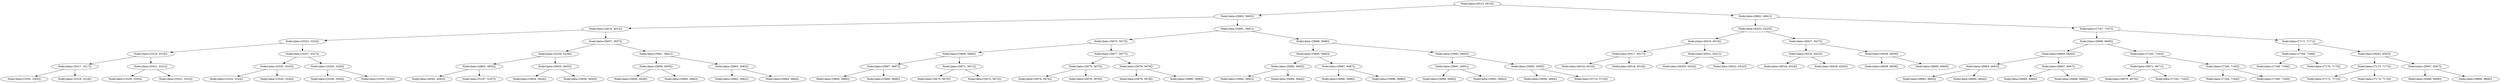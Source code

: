 digraph G{
281649008 [label="Node{data=[6515, 6515]}"]
281649008 -> 25611781
25611781 [label="Node{data=[5665, 5665]}"]
25611781 -> 763328011
763328011 [label="Node{data=[4014, 4014]}"]
763328011 -> 2103627303
2103627303 [label="Node{data=[3323, 3323]}"]
2103627303 -> 554499300
554499300 [label="Node{data=[3319, 3319]}"]
554499300 -> 374208550
374208550 [label="Node{data=[3317, 3317]}"]
374208550 -> 1087642570
1087642570 [label="Node{data=[3305, 3305]}"]
374208550 -> 724366849
724366849 [label="Node{data=[3318, 3318]}"]
554499300 -> 1828836444
1828836444 [label="Node{data=[3321, 3321]}"]
1828836444 -> 351575314
351575314 [label="Node{data=[3320, 3320]}"]
1828836444 -> 1948179981
1948179981 [label="Node{data=[3322, 3322]}"]
2103627303 -> 944677489
944677489 [label="Node{data=[3327, 3327]}"]
944677489 -> 1536045584
1536045584 [label="Node{data=[3325, 3325]}"]
1536045584 -> 1797400702
1797400702 [label="Node{data=[3324, 3324]}"]
1536045584 -> 1775136161
1775136161 [label="Node{data=[3326, 3326]}"]
944677489 -> 618530755
618530755 [label="Node{data=[3329, 3329]}"]
618530755 -> 250265594
250265594 [label="Node{data=[3328, 3328]}"]
618530755 -> 1953568641
1953568641 [label="Node{data=[3330, 3330]}"]
763328011 -> 1850269643
1850269643 [label="Node{data=[5657, 5657]}"]
1850269643 -> 989609438
989609438 [label="Node{data=[5239, 5239]}"]
989609438 -> 1630687252
1630687252 [label="Node{data=[4802, 4802]}"]
1630687252 -> 486772396
486772396 [label="Node{data=[4043, 4043]}"]
1630687252 -> 891137088
891137088 [label="Node{data=[5197, 5197]}"]
989609438 -> 1851028976
1851028976 [label="Node{data=[5655, 5655]}"]
1851028976 -> 487930590
487930590 [label="Node{data=[5654, 5654]}"]
1851028976 -> 484618558
484618558 [label="Node{data=[5656, 5656]}"]
1850269643 -> 1145397582
1145397582 [label="Node{data=[5661, 5661]}"]
1145397582 -> 158562243
158562243 [label="Node{data=[5659, 5659]}"]
158562243 -> 1032093689
1032093689 [label="Node{data=[5658, 5658]}"]
158562243 -> 887509558
887509558 [label="Node{data=[5660, 5660]}"]
1145397582 -> 1531316981
1531316981 [label="Node{data=[5663, 5663]}"]
1531316981 -> 1226421041
1226421041 [label="Node{data=[5662, 5662]}"]
1531316981 -> 1467774556
1467774556 [label="Node{data=[5664, 5664]}"]
25611781 -> 1359866215
1359866215 [label="Node{data=[5681, 5681]}"]
1359866215 -> 989286417
989286417 [label="Node{data=[5673, 5673]}"]
989286417 -> 1056177221
1056177221 [label="Node{data=[5669, 5669]}"]
1056177221 -> 176792401
176792401 [label="Node{data=[5667, 5667]}"]
176792401 -> 888219062
888219062 [label="Node{data=[5666, 5666]}"]
176792401 -> 881237217
881237217 [label="Node{data=[5668, 5668]}"]
1056177221 -> 355880928
355880928 [label="Node{data=[5671, 5671]}"]
355880928 -> 1382217020
1382217020 [label="Node{data=[5670, 5670]}"]
355880928 -> 1870898771
1870898771 [label="Node{data=[5672, 5672]}"]
989286417 -> 1868713686
1868713686 [label="Node{data=[5677, 5677]}"]
1868713686 -> 1217152405
1217152405 [label="Node{data=[5675, 5675]}"]
1217152405 -> 226656941
226656941 [label="Node{data=[5674, 5674]}"]
1217152405 -> 2143358064
2143358064 [label="Node{data=[5676, 5676]}"]
1868713686 -> 44628384
44628384 [label="Node{data=[5679, 5679]}"]
44628384 -> 681747597
681747597 [label="Node{data=[5678, 5678]}"]
44628384 -> 825023710
825023710 [label="Node{data=[5680, 5680]}"]
1359866215 -> 1182397447
1182397447 [label="Node{data=[5689, 5689]}"]
1182397447 -> 64581777
64581777 [label="Node{data=[5685, 5685]}"]
64581777 -> 1046624939
1046624939 [label="Node{data=[5683, 5683]}"]
1046624939 -> 1778375573
1778375573 [label="Node{data=[5682, 5682]}"]
1046624939 -> 1613742945
1613742945 [label="Node{data=[5684, 5684]}"]
64581777 -> 683305485
683305485 [label="Node{data=[5687, 5687]}"]
683305485 -> 119712467
119712467 [label="Node{data=[5686, 5686]}"]
683305485 -> 278325969
278325969 [label="Node{data=[5688, 5688]}"]
1182397447 -> 247207785
247207785 [label="Node{data=[5693, 5693]}"]
247207785 -> 1965948593
1965948593 [label="Node{data=[5691, 5691]}"]
1965948593 -> 1741403893
1741403893 [label="Node{data=[5690, 5690]}"]
1965948593 -> 1085016255
1085016255 [label="Node{data=[5692, 5692]}"]
247207785 -> 776296604
776296604 [label="Node{data=[5695, 5695]}"]
776296604 -> 881320851
881320851 [label="Node{data=[5694, 5694]}"]
776296604 -> 239179752
239179752 [label="Node{data=[5714, 5714]}"]
281649008 -> 780701551
780701551 [label="Node{data=[6661, 6661]}"]
780701551 -> 713929626
713929626 [label="Node{data=[6523, 6523]}"]
713929626 -> 563955235
563955235 [label="Node{data=[6519, 6519]}"]
563955235 -> 593586991
593586991 [label="Node{data=[6517, 6517]}"]
593586991 -> 1241017307
1241017307 [label="Node{data=[6516, 6516]}"]
593586991 -> 237899805
237899805 [label="Node{data=[6518, 6518]}"]
563955235 -> 1162474405
1162474405 [label="Node{data=[6521, 6521]}"]
1162474405 -> 1834602544
1834602544 [label="Node{data=[6520, 6520]}"]
1162474405 -> 1735772403
1735772403 [label="Node{data=[6522, 6522]}"]
713929626 -> 421888760
421888760 [label="Node{data=[6527, 6527]}"]
421888760 -> 335253154
335253154 [label="Node{data=[6525, 6525]}"]
335253154 -> 813696189
813696189 [label="Node{data=[6524, 6524]}"]
335253154 -> 2046521358
2046521358 [label="Node{data=[6526, 6526]}"]
421888760 -> 1291591563
1291591563 [label="Node{data=[6659, 6659]}"]
1291591563 -> 62723624
62723624 [label="Node{data=[6658, 6658]}"]
1291591563 -> 866672398
866672398 [label="Node{data=[6660, 6660]}"]
780701551 -> 301019765
301019765 [label="Node{data=[7167, 7167]}"]
301019765 -> 1037920135
1037920135 [label="Node{data=[6669, 6669]}"]
1037920135 -> 1446652482
1446652482 [label="Node{data=[6665, 6665]}"]
1446652482 -> 664493988
664493988 [label="Node{data=[6663, 6663]}"]
664493988 -> 1071756216
1071756216 [label="Node{data=[6662, 6662]}"]
664493988 -> 1767250588
1767250588 [label="Node{data=[6664, 6664]}"]
1446652482 -> 1857639886
1857639886 [label="Node{data=[6667, 6667]}"]
1857639886 -> 329400770
329400770 [label="Node{data=[6666, 6666]}"]
1857639886 -> 560745597
560745597 [label="Node{data=[6668, 6668]}"]
1037920135 -> 2025267254
2025267254 [label="Node{data=[7163, 7163]}"]
2025267254 -> 1543769547
1543769547 [label="Node{data=[6671, 6671]}"]
1543769547 -> 1571421144
1571421144 [label="Node{data=[6670, 6670]}"]
1543769547 -> 509959092
509959092 [label="Node{data=[7162, 7162]}"]
2025267254 -> 1603432158
1603432158 [label="Node{data=[7165, 7165]}"]
1603432158 -> 595872434
595872434 [label="Node{data=[7164, 7164]}"]
1603432158 -> 836833825
836833825 [label="Node{data=[7166, 7166]}"]
301019765 -> 99436370
99436370 [label="Node{data=[7171, 7171]}"]
99436370 -> 1229274543
1229274543 [label="Node{data=[7169, 7169]}"]
1229274543 -> 1209352175
1209352175 [label="Node{data=[7168, 7168]}"]
1229274543 -> 1910262998
1910262998 [label="Node{data=[7170, 7170]}"]
99436370 -> 509887080
509887080 [label="Node{data=[8563, 8563]}"]
509887080 -> 2125245518
2125245518 [label="Node{data=[7173, 7173]}"]
2125245518 -> 522653235
522653235 [label="Node{data=[7172, 7172]}"]
2125245518 -> 202263549
202263549 [label="Node{data=[7174, 7174]}"]
509887080 -> 809840406
809840406 [label="Node{data=[9567, 9567]}"]
809840406 -> 730868620
730868620 [label="Node{data=[9499, 9499]}"]
809840406 -> 216137307
216137307 [label="Node{data=[9868, 9868]}"]
}